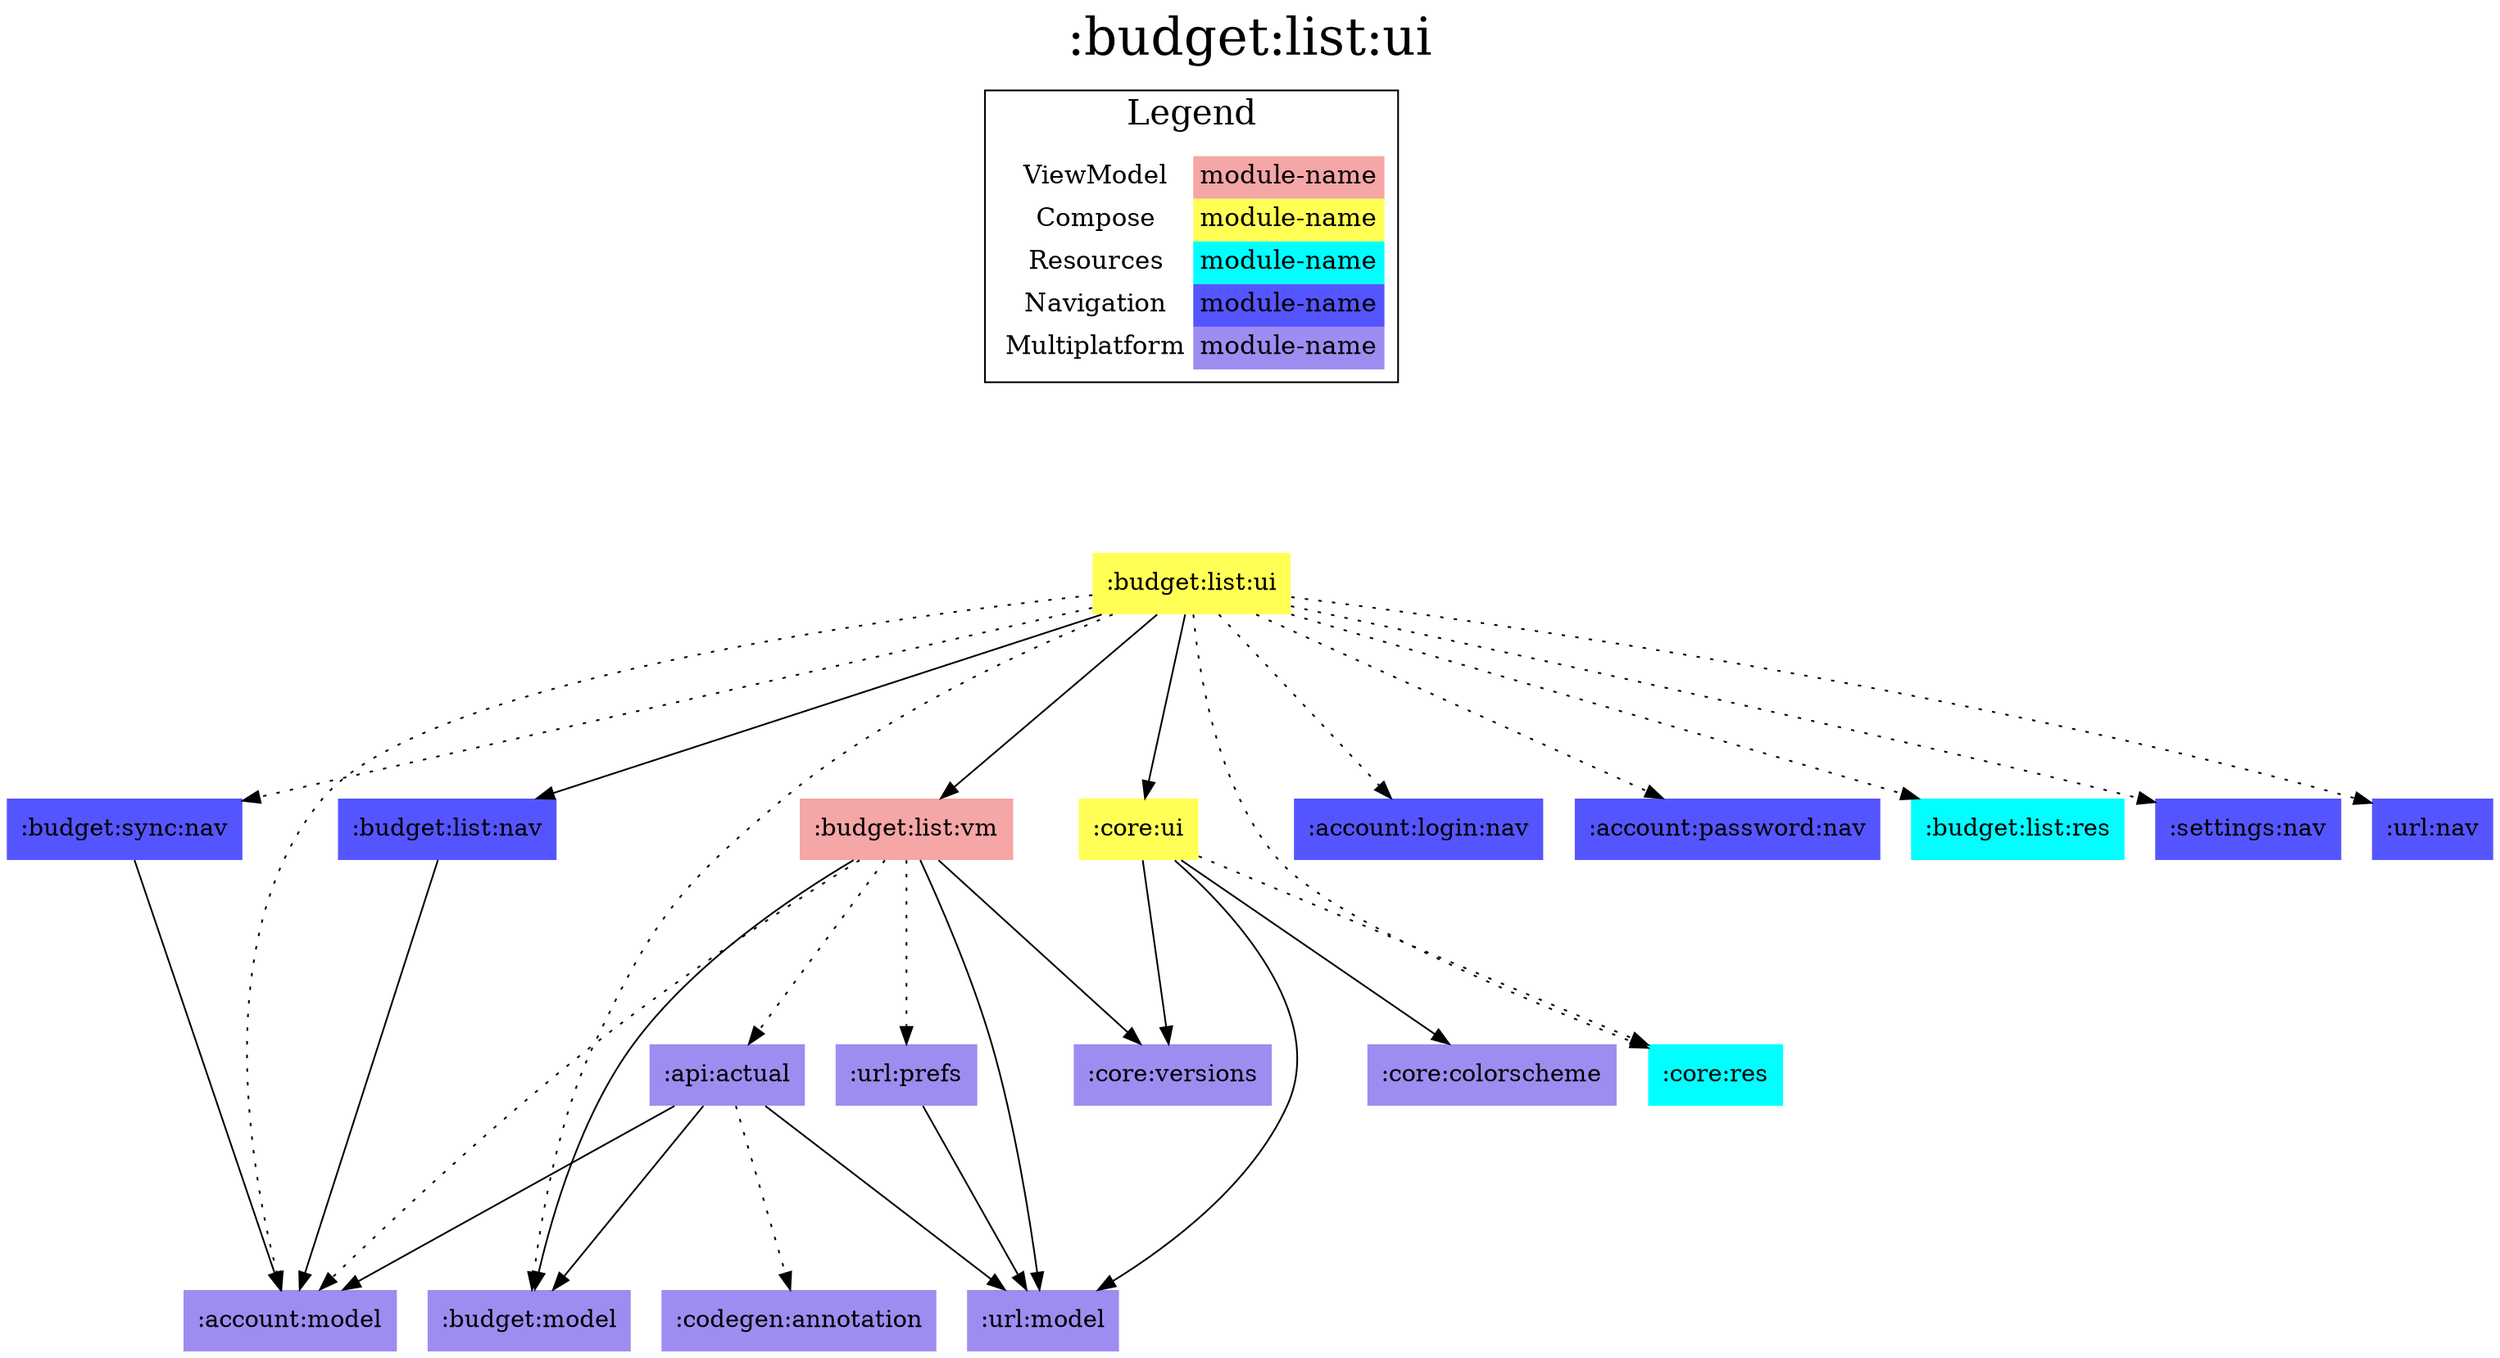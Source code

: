 digraph {
edge ["dir"="forward"]
graph ["dpi"="100","label"=":budget:list:ui","labelloc"="t","fontsize"="30","ranksep"="1.5","rankdir"="TB"]
node ["style"="filled"]
":budget:list:ui" ["fillcolor"="#FFFF55","shape"="none"]
":budget:list:nav" ["fillcolor"="#5555FF","shape"="none"]
":account:model" ["fillcolor"="#9D8DF1","shape"="none"]
":budget:list:vm" ["fillcolor"="#F5A6A6","shape"="none"]
":budget:model" ["fillcolor"="#9D8DF1","shape"="none"]
":core:versions" ["fillcolor"="#9D8DF1","shape"="none"]
":url:model" ["fillcolor"="#9D8DF1","shape"="none"]
":api:actual" ["fillcolor"="#9D8DF1","shape"="none"]
":codegen:annotation" ["fillcolor"="#9D8DF1","shape"="none"]
":url:prefs" ["fillcolor"="#9D8DF1","shape"="none"]
":core:ui" ["fillcolor"="#FFFF55","shape"="none"]
":core:colorscheme" ["fillcolor"="#9D8DF1","shape"="none"]
":core:res" ["fillcolor"="#00FFFF","shape"="none"]
":account:login:nav" ["fillcolor"="#5555FF","shape"="none"]
":account:password:nav" ["fillcolor"="#5555FF","shape"="none"]
":budget:list:res" ["fillcolor"="#00FFFF","shape"="none"]
":budget:sync:nav" ["fillcolor"="#5555FF","shape"="none"]
":settings:nav" ["fillcolor"="#5555FF","shape"="none"]
":url:nav" ["fillcolor"="#5555FF","shape"="none"]
{
edge ["dir"="none"]
graph ["rank"="same"]
}
":api:actual" -> ":account:model"
":api:actual" -> ":budget:model"
":api:actual" -> ":codegen:annotation" ["style"="dotted"]
":api:actual" -> ":url:model"
":budget:list:nav" -> ":account:model"
":budget:list:ui" -> ":account:login:nav" ["style"="dotted"]
":budget:list:ui" -> ":account:model" ["style"="dotted"]
":budget:list:ui" -> ":account:password:nav" ["style"="dotted"]
":budget:list:ui" -> ":budget:list:nav"
":budget:list:ui" -> ":budget:list:res" ["style"="dotted"]
":budget:list:ui" -> ":budget:list:vm"
":budget:list:ui" -> ":budget:model" ["style"="dotted"]
":budget:list:ui" -> ":budget:sync:nav" ["style"="dotted"]
":budget:list:ui" -> ":core:res" ["style"="dotted"]
":budget:list:ui" -> ":core:ui"
":budget:list:ui" -> ":settings:nav" ["style"="dotted"]
":budget:list:ui" -> ":url:nav" ["style"="dotted"]
":budget:list:vm" -> ":account:model" ["style"="dotted"]
":budget:list:vm" -> ":api:actual" ["style"="dotted"]
":budget:list:vm" -> ":budget:model"
":budget:list:vm" -> ":core:versions"
":budget:list:vm" -> ":url:model"
":budget:list:vm" -> ":url:prefs" ["style"="dotted"]
":budget:sync:nav" -> ":account:model"
":core:ui" -> ":core:colorscheme"
":core:ui" -> ":core:res" ["style"="dotted"]
":core:ui" -> ":core:versions"
":core:ui" -> ":url:model"
":url:prefs" -> ":url:model"
subgraph "cluster_legend" {
edge ["dir"="none"]
graph ["label"="Legend","fontsize"="20"]
"Legend" ["style"="filled","fillcolor"="#FFFFFF","shape"="none","margin"="0","fontsize"="15","label"=<
<TABLE BORDER="0" CELLBORDER="0" CELLSPACING="0" CELLPADDING="4">
<TR><TD>ViewModel</TD><TD BGCOLOR="#F5A6A6">module-name</TD></TR>
<TR><TD>Compose</TD><TD BGCOLOR="#FFFF55">module-name</TD></TR>
<TR><TD>Resources</TD><TD BGCOLOR="#00FFFF">module-name</TD></TR>
<TR><TD>Navigation</TD><TD BGCOLOR="#5555FF">module-name</TD></TR>
<TR><TD>Multiplatform</TD><TD BGCOLOR="#9D8DF1">module-name</TD></TR>
</TABLE>
>]
} -> ":budget:list:ui" ["style"="invis"]
}
